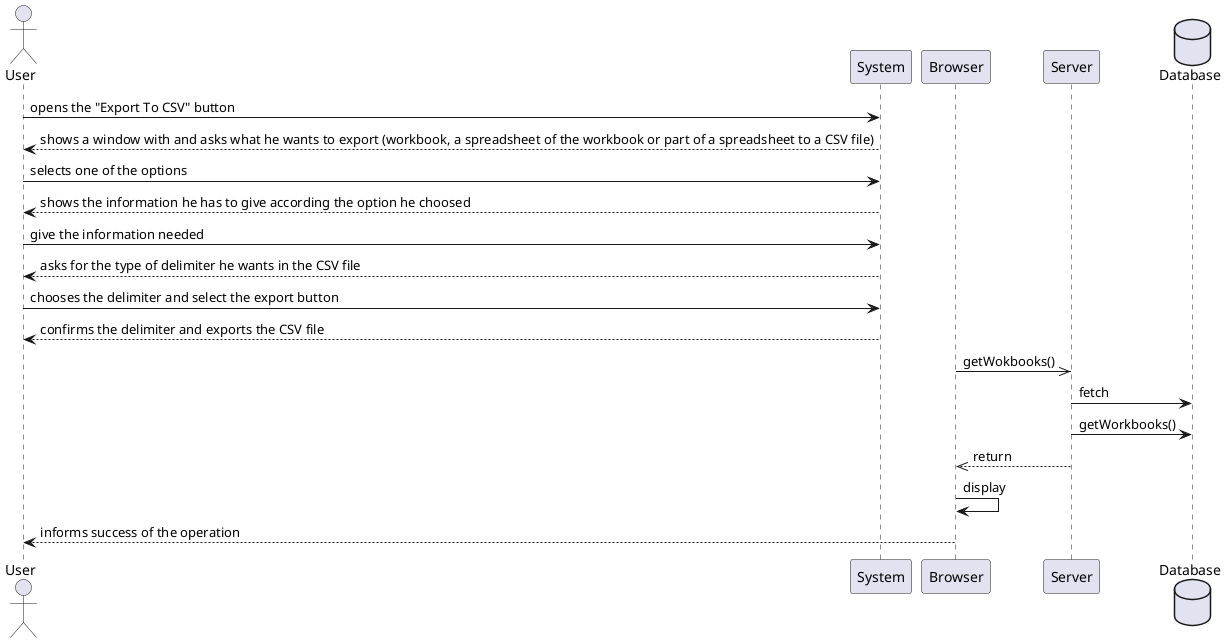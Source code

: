 @startuml
actor User

User->System: opens the "Export To CSV" button
System-->User: shows a window with and asks what he wants to export (workbook, a spreadsheet of the workbook or part of a spreadsheet to a CSV file)
User->System: selects one of the options
System-->User: shows the information he has to give according the option he choosed
User->System: give the information needed
System-->User: asks for the type of delimiter he wants in the CSV file
User->System: chooses the delimiter and select the export button
System-->User: confirms the delimiter and exports the CSV file

Browser ->> Server : getWokbooks()

database Database

Server -> Database : fetch

Server -> Database : getWorkbooks()

Server -->> Browser : return

Browser -> Browser : display

Browser --> User : informs success of the operation
@enduml